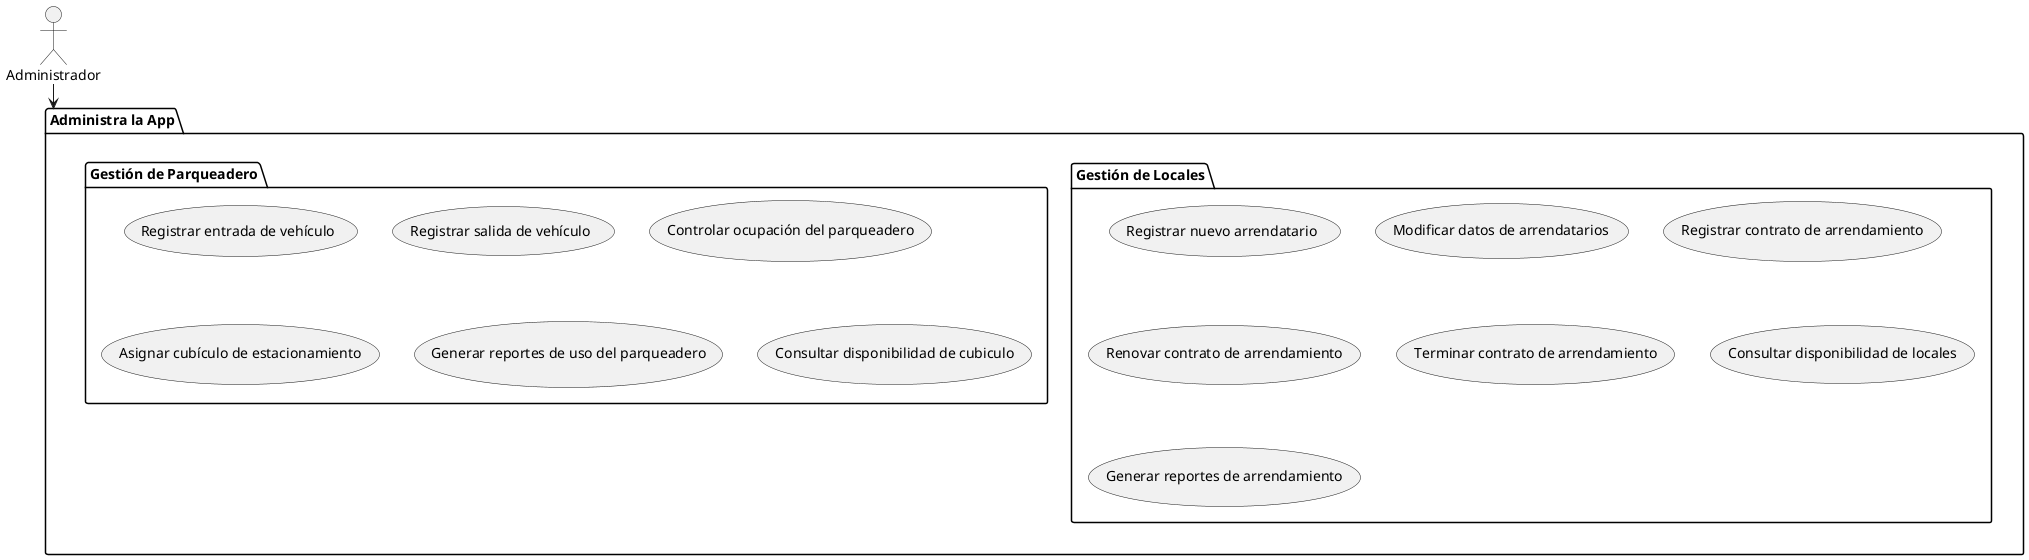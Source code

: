@startuml
actor Administrador

package "Administra la App" as p1 {
  
  package "Gestión de Locales" as p2{
    usecase "Registrar nuevo arrendatario" as UC1
    usecase "Modificar datos de arrendatarios" as UC2
    usecase "Registrar contrato de arrendamiento" as UC3
    usecase "Renovar contrato de arrendamiento" as UC4
    usecase "Terminar contrato de arrendamiento" as UC5
    usecase "Consultar disponibilidad de locales" as UC6
    usecase "Generar reportes de arrendamiento" as UC7
  }
  
  package "Gestión de Parqueadero" as p3{
    usecase "Registrar entrada de vehículo" as UC8
    usecase "Registrar salida de vehículo" as UC9
    usecase "Controlar ocupación del parqueadero" as UC10
    usecase "Asignar cubículo de estacionamiento" as UC11
    usecase "Generar reportes de uso del parqueadero" as UC12
    usecase "Consultar disponibilidad de cubiculo" as UC13
  }
}

Administrador --> p1

@enduml
